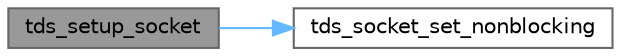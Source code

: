 digraph "tds_setup_socket"
{
 // LATEX_PDF_SIZE
  bgcolor="transparent";
  edge [fontname=Helvetica,fontsize=10,labelfontname=Helvetica,labelfontsize=10];
  node [fontname=Helvetica,fontsize=10,shape=box,height=0.2,width=0.4];
  rankdir="LR";
  Node1 [id="Node000001",label="tds_setup_socket",height=0.2,width=0.4,color="gray40", fillcolor="grey60", style="filled", fontcolor="black",tooltip="Setup the socket and attempt a connection."];
  Node1 -> Node2 [id="edge1_Node000001_Node000002",color="steelblue1",style="solid",tooltip=" "];
  Node2 [id="Node000002",label="tds_socket_set_nonblocking",height=0.2,width=0.4,color="grey40", fillcolor="white", style="filled",URL="$a00579.html#ga2a7429ff031f77023d1bf31339a266db",tooltip="Set socket to non-blocking."];
}
